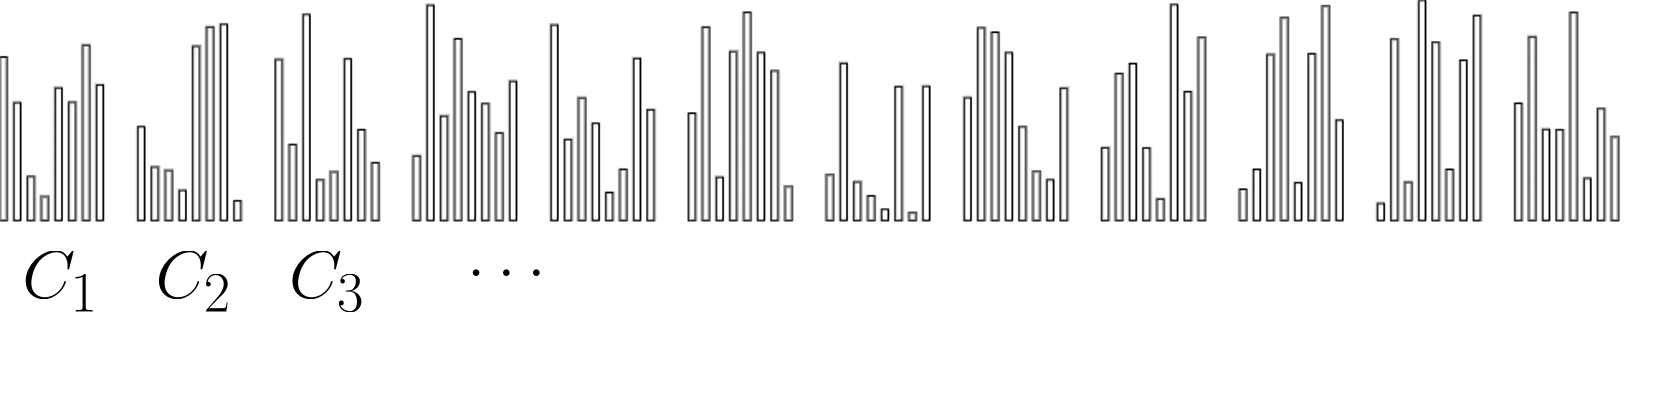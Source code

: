 <?xml version="1.0"?>
<!DOCTYPE ipe SYSTEM "ipe.dtd">
<ipe version="70212" creator="Ipe 7.2.12">
<info created="D:20190929225352" modified="D:20190929225612"/>
<bitmap id="1" width="1000" height="250" BitsPerComponent="8" ColorSpace="DeviceGray" Filter="FlateDecode" length="2322" encoding="base64">
eNrt3V/IFWkdwPEp2ordm4LqoqI/LEUwwhZEYBFYELutmO7FiJgXSXmhQlfeiEIDLd10JfR6
kaEXGtJcvOaiKcIWhAYRqLADUSy2y9pFBe3Nym4b7Wmecf2z6/v6nnfOmTMzz3w+F4Ic5px5
5vd89byH4ziZAHNXptu2bUtcB4i78+oXnfdnHicD12HAE3wm0DkPn8euXbvMY9ATXF5ebmmC
+dOVTOfeXxHzBPP8/PlC53YJkXc+mejcLuneP2smqHNinkf+0UpmgmPqPP9UZQwzn+NHrIPv
vPFO1Hm3nb9Ya3ZWL788ipnP8SNWneu8m87TxyuFmS9mtDq3GSb55kq26M7LySTTuc7NfGGd
5+fOFTrXuc4j73yVi6hznetc5zpfzyV5Mhh+5+XRQOc61/n9rtfCJbl48WISQefp3r17W3pr
8PeaznU+vJnnT1SyJoPqa+ft/QiQf7yS9X7m3wsKnet8hdPVeSc7sQ3piRMnMp3rXOdxd954
7+pc5zofWuf5eyqZznWu86g7z996q9C5znUeeeeLO6toO/9tTeft7JJbNZ0Pt/P8m5Vs+J3n
36hkOm9plzxayXQ+4M7z558vFt35t4Jivp0PY+ZD7byftxbQeYsTnMPVTS9dupTpXOc6j7vz
d1V796zCl8GeKAbX+e9rOte5zqfqPL1+/Xo2vM7zr1dme42fBIXOdT6KzlfLueedz/4a6cGD
BzOd61zncXf+rs2gc53rXOc6X+GsTgeFznWu85g7T3fs2PGOi7gj6Fvn5e5A5zrXecPOH7iI
1d/vSe86T48fP570tvNng5XefqThy1JFRJ3/N9B5DJ1PenCfuy7OaoYJpocOHVrxx4y0vHUr
i6nz91UynXfUeflCoPPOOl/t44T1f87Q887n96NMm5vhx8E0XyosvxQMp/N0w4YNic7H1Pnd
fyel8wePOHz48FRfHi7Tq1evJgPqfNojdB5L52X40T/R+bouYgupjabz8g/BYDp/sxZB52u+
ode5zuf6IcfGjRuTwXRePlJJdK5znXf1YeZCOp965jrXuc51rnOd61znOtd5/zvfFxQ617nO
Y+48XVpaynSuc53H3fm0twUfSOf5JyuZznWu86g7z195pdC5znUeeedrPJXOda5znetc5012
SfmrQOc613nUnafbt29PdK7zMXT+19o4O2/vxXWu8351Xn6ukug85s7/VrvviOcCnUfYefnr
YD2XXefRdJ5+pvKOy75ly5ZkvqP9Y03nXXeebt26NdH5ODuf9rLPMtqvVAqdd975KhdR5zpv
Y7QzdP5aTec6X9cCV7vVnM572nn6WKXQuc7Xt8BVbjWn87523jhOnY+58/W+hs51rvMRdv6b
2gg6L38e6Fzno+w8/3YlG0Pn6Z49exKd63ycnTf+6H5wna+Sms771Xl5PHjYRdwbFDrXuc5b
7vzOnerb6DzdvXv3wy/i0aNHs1F2/mRQ6FznC+o8DXeqL1rqfP4TjKXz9OLFi5nOdb6wztd6
cZ230nnjF9e5znWu83tHvFjTuc4bdb4tKHTe+87TxyuFznXeqPP0zJkzmc4H0PlqM/9fTec6
n+YPfZ0PtfP0vZVC5zrX+Xw6P1/rXefT7kSd61zn06T2dKXQuc51HnXn04ajc53rXOc6j6/z
8qlA5zrXedSdpxcuXEh0rvOHfnT/xUDnQ+688bXS+Xg6T69du5boXOcRdV5+LdB5oy0abeff
CQqdR9R5evny5aTrzv9T03lfOk/Pnj2b6bzRzMvfBf3rfNL6zQKnON33Vwqd96bztRao84e8
+KZNm+ojPl0pdD7Tbl9zi96s6VznC+/87hEvvZTpvOXO809UMp3rvLvO1zhdnc+j88b/0ZfO
da5znetc53PpPP9BoPMFdf6Xms51vujO82PHjmU6X1Dn6ecrhc51vvDOV1u5ztvovPEROte5
zif/qOlc5zqPufP8Y5VM5zrXedSdzx6OzgfS+Z9rOte5zmPuPP1CZcWnCt9XKnSuc53H0Pnq
T3XzZqZznes88s7XCEfnOte5znU+os7/VNO5znUec+f5lyuZznWu86g7nzpnnetc5zrXuc51
3nHn/67pXOc6j7nz/MOVTOc613nUna91b1yd61zns+zdnwaFznWu85g7Tw8cOJDpfKUj/lXT
eUed36otuPM3azF2/vYRv6jp/P4X/0gl03lHnZePVpIFd54/Uski7jz/fiVrt/Nna8PpfN0Z
xNJ5ngVdd77ucObReeOZD6Xz+V3E1cM5VMl03v/O86IodK7zhp1PfUl0nu8IOut82luP67zN
zr8bFDrva+fluWC2zvPTp09nOh915+mpU6cynfe383Tz5s3JjJ23f5tdnS+i83Jf0KzzdZ9u
p53vCopRdd54+/Sq8/KZQOczznxpaSkZQ+fpyZMnM53P1vnPgmLBnafLy8tJhJ0/V1tU51Ov
fOidN165zu8dsX///mzhnc+88hY6Lz8bzLZFt1Qyneu8f51P+x2W+DtPb9y4kSx4i+pc57Os
/IeBzud7ujrXec86z48cOZLpXOcL7rz8ZaDzScczH2/n+Qcrmc5b7jzduXNnMurOX6vpvKvO
89dfL3TeeucdXMR+dZ4+Vil03lnnc5+5znXe05nrXOf3jvhRoPMxdZ5/oJLpfFSdB5nOR9V5
/sYbxXA6f6Gm8xk772C367wXKx9I5/mGSqbz4XWefqhS6Fzng5m5zhud7quvZjrX+YBmvhTo
fFQz1/kIZ75v375E5zrXuZnr3Mx1buY6N/MOVv7VQOc613ncK79y5Uqic53rfFwrf6pi5jo3
88hXfuGCmevczK3cynVu5lZu5d12Xpa3jyjL8vYRZXn7iGkfeHDljZ/qzgMrrLzpU915YIWZ
W7mVj2Xlk7RSHxG8/fs0HDH1Aw+uvPFT3XlgxbNs9lR3Hnhw5lZu5aNZOQAAAAAAAAAAAAAA
AAAAAAAAAAAAAAAAAAAAAAAAAAAAAAAAAAAAAAAAAAAAAAAAAAAAAAAAAAAAAAAAAAAAAAAA
AAAAAAAAAAAAAAAAAAAAAAAAAAAAAAAAAAAAAAAAAAAAAAAAAAAAAAAAAAAAAAA993+Yh0wN

</bitmap>
<ipestyle name="basic">
<symbol name="arrow/arc(spx)">
<path stroke="sym-stroke" fill="sym-stroke" pen="sym-pen">
0 0 m
-1 0.333 l
-1 -0.333 l
h
</path>
</symbol>
<symbol name="arrow/farc(spx)">
<path stroke="sym-stroke" fill="white" pen="sym-pen">
0 0 m
-1 0.333 l
-1 -0.333 l
h
</path>
</symbol>
<symbol name="arrow/ptarc(spx)">
<path stroke="sym-stroke" fill="sym-stroke" pen="sym-pen">
0 0 m
-1 0.333 l
-0.8 0 l
-1 -0.333 l
h
</path>
</symbol>
<symbol name="arrow/fptarc(spx)">
<path stroke="sym-stroke" fill="white" pen="sym-pen">
0 0 m
-1 0.333 l
-0.8 0 l
-1 -0.333 l
h
</path>
</symbol>
<symbol name="mark/circle(sx)" transformations="translations">
<path fill="sym-stroke">
0.6 0 0 0.6 0 0 e
0.4 0 0 0.4 0 0 e
</path>
</symbol>
<symbol name="mark/disk(sx)" transformations="translations">
<path fill="sym-stroke">
0.6 0 0 0.6 0 0 e
</path>
</symbol>
<symbol name="mark/fdisk(sfx)" transformations="translations">
<group>
<path fill="sym-fill">
0.5 0 0 0.5 0 0 e
</path>
<path fill="sym-stroke" fillrule="eofill">
0.6 0 0 0.6 0 0 e
0.4 0 0 0.4 0 0 e
</path>
</group>
</symbol>
<symbol name="mark/box(sx)" transformations="translations">
<path fill="sym-stroke" fillrule="eofill">
-0.6 -0.6 m
0.6 -0.6 l
0.6 0.6 l
-0.6 0.6 l
h
-0.4 -0.4 m
0.4 -0.4 l
0.4 0.4 l
-0.4 0.4 l
h
</path>
</symbol>
<symbol name="mark/square(sx)" transformations="translations">
<path fill="sym-stroke">
-0.6 -0.6 m
0.6 -0.6 l
0.6 0.6 l
-0.6 0.6 l
h
</path>
</symbol>
<symbol name="mark/fsquare(sfx)" transformations="translations">
<group>
<path fill="sym-fill">
-0.5 -0.5 m
0.5 -0.5 l
0.5 0.5 l
-0.5 0.5 l
h
</path>
<path fill="sym-stroke" fillrule="eofill">
-0.6 -0.6 m
0.6 -0.6 l
0.6 0.6 l
-0.6 0.6 l
h
-0.4 -0.4 m
0.4 -0.4 l
0.4 0.4 l
-0.4 0.4 l
h
</path>
</group>
</symbol>
<symbol name="mark/cross(sx)" transformations="translations">
<group>
<path fill="sym-stroke">
-0.43 -0.57 m
0.57 0.43 l
0.43 0.57 l
-0.57 -0.43 l
h
</path>
<path fill="sym-stroke">
-0.43 0.57 m
0.57 -0.43 l
0.43 -0.57 l
-0.57 0.43 l
h
</path>
</group>
</symbol>
<symbol name="arrow/fnormal(spx)">
<path stroke="sym-stroke" fill="white" pen="sym-pen">
0 0 m
-1 0.333 l
-1 -0.333 l
h
</path>
</symbol>
<symbol name="arrow/pointed(spx)">
<path stroke="sym-stroke" fill="sym-stroke" pen="sym-pen">
0 0 m
-1 0.333 l
-0.8 0 l
-1 -0.333 l
h
</path>
</symbol>
<symbol name="arrow/fpointed(spx)">
<path stroke="sym-stroke" fill="white" pen="sym-pen">
0 0 m
-1 0.333 l
-0.8 0 l
-1 -0.333 l
h
</path>
</symbol>
<symbol name="arrow/linear(spx)">
<path stroke="sym-stroke" pen="sym-pen">
-1 0.333 m
0 0 l
-1 -0.333 l
</path>
</symbol>
<symbol name="arrow/fdouble(spx)">
<path stroke="sym-stroke" fill="white" pen="sym-pen">
0 0 m
-1 0.333 l
-1 -0.333 l
h
-1 0 m
-2 0.333 l
-2 -0.333 l
h
</path>
</symbol>
<symbol name="arrow/double(spx)">
<path stroke="sym-stroke" fill="sym-stroke" pen="sym-pen">
0 0 m
-1 0.333 l
-1 -0.333 l
h
-1 0 m
-2 0.333 l
-2 -0.333 l
h
</path>
</symbol>
<pen name="heavier" value="0.8"/>
<pen name="fat" value="1.2"/>
<pen name="ultrafat" value="2"/>
<symbolsize name="large" value="5"/>
<symbolsize name="small" value="2"/>
<symbolsize name="tiny" value="1.1"/>
<arrowsize name="large" value="10"/>
<arrowsize name="small" value="5"/>
<arrowsize name="tiny" value="3"/>
<color name="red" value="1 0 0"/>
<color name="green" value="0 1 0"/>
<color name="blue" value="0 0 1"/>
<color name="yellow" value="1 1 0"/>
<color name="orange" value="1 0.647 0"/>
<color name="gold" value="1 0.843 0"/>
<color name="purple" value="0.627 0.125 0.941"/>
<color name="gray" value="0.745"/>
<color name="brown" value="0.647 0.165 0.165"/>
<color name="navy" value="0 0 0.502"/>
<color name="pink" value="1 0.753 0.796"/>
<color name="seagreen" value="0.18 0.545 0.341"/>
<color name="turquoise" value="0.251 0.878 0.816"/>
<color name="violet" value="0.933 0.51 0.933"/>
<color name="darkblue" value="0 0 0.545"/>
<color name="darkcyan" value="0 0.545 0.545"/>
<color name="darkgray" value="0.663"/>
<color name="darkgreen" value="0 0.392 0"/>
<color name="darkmagenta" value="0.545 0 0.545"/>
<color name="darkorange" value="1 0.549 0"/>
<color name="darkred" value="0.545 0 0"/>
<color name="lightblue" value="0.678 0.847 0.902"/>
<color name="lightcyan" value="0.878 1 1"/>
<color name="lightgray" value="0.827"/>
<color name="lightgreen" value="0.565 0.933 0.565"/>
<color name="lightyellow" value="1 1 0.878"/>
<dashstyle name="dashed" value="[4] 0"/>
<dashstyle name="dotted" value="[1 3] 0"/>
<dashstyle name="dash dotted" value="[4 2 1 2] 0"/>
<dashstyle name="dash dot dotted" value="[4 2 1 2 1 2] 0"/>
<textsize name="large" value="\large"/>
<textsize name="Large" value="\Large"/>
<textsize name="LARGE" value="\LARGE"/>
<textsize name="huge" value="\huge"/>
<textsize name="Huge" value="\Huge"/>
<textsize name="small" value="\small"/>
<textsize name="footnote" value="\footnotesize"/>
<textsize name="tiny" value="\tiny"/>
<textstyle name="center" begin="\begin{center}" end="\end{center}"/>
<textstyle name="itemize" begin="\begin{itemize}" end="\end{itemize}"/>
<textstyle name="item" begin="\begin{itemize}\item{}" end="\end{itemize}"/>
<gridsize name="4 pts" value="4"/>
<gridsize name="8 pts (~3 mm)" value="8"/>
<gridsize name="16 pts (~6 mm)" value="16"/>
<gridsize name="32 pts (~12 mm)" value="32"/>
<gridsize name="10 pts (~3.5 mm)" value="10"/>
<gridsize name="20 pts (~7 mm)" value="20"/>
<gridsize name="14 pts (~5 mm)" value="14"/>
<gridsize name="28 pts (~10 mm)" value="28"/>
<gridsize name="56 pts (~20 mm)" value="56"/>
<anglesize name="90 deg" value="90"/>
<anglesize name="60 deg" value="60"/>
<anglesize name="45 deg" value="45"/>
<anglesize name="30 deg" value="30"/>
<anglesize name="22.5 deg" value="22.5"/>
<opacity name="10%" value="0.1"/>
<opacity name="30%" value="0.3"/>
<opacity name="50%" value="0.5"/>
<opacity name="75%" value="0.75"/>
<tiling name="falling" angle="-60" step="4" width="1"/>
<tiling name="rising" angle="30" step="4" width="1"/>
</ipestyle>
<page>
<layer name="alpha"/>
<view layers="alpha" active="alpha"/>
<image layer="alpha" rect="0 346.625 595 495.375" bitmap="1"/>
<text matrix="1 0 0 1 -12 0" transformations="translations" pos="20 388" stroke="black" type="label" width="27.339" height="16.939" depth="4.78" valign="baseline" size="Huge" style="math">C_1</text>
<text matrix="1 0 0 1 36 0" transformations="translations" pos="20 388" stroke="black" type="label" width="27.339" height="16.939" depth="4.78" valign="baseline" size="Huge" style="math">C_2</text>
<text matrix="1 0 0 1 84 0" transformations="translations" pos="20 388" stroke="black" type="label" width="27.339" height="16.939" depth="4.78" valign="baseline" size="Huge" style="math">C_3</text>
<text transformations="translations" pos="168 396" stroke="black" type="label" width="28.488" height="2.41" depth="0" valign="baseline" size="Huge" style="math">\ldots</text>
</page>
</ipe>
